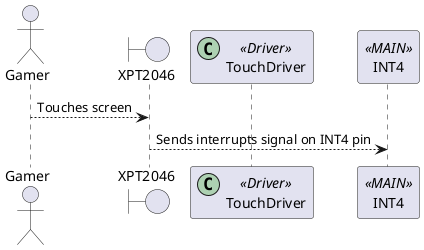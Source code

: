 @startuml
actor Gamer
boundary XPT2046
participant TouchDriver << (C,#ADD1B2) Driver >>
participant INT4 << MAIN >>


Gamer --> XPT2046 : Touches screen
XPT2046 --> INT4 : Sends interrupts signal on INT4 pin
@enduml